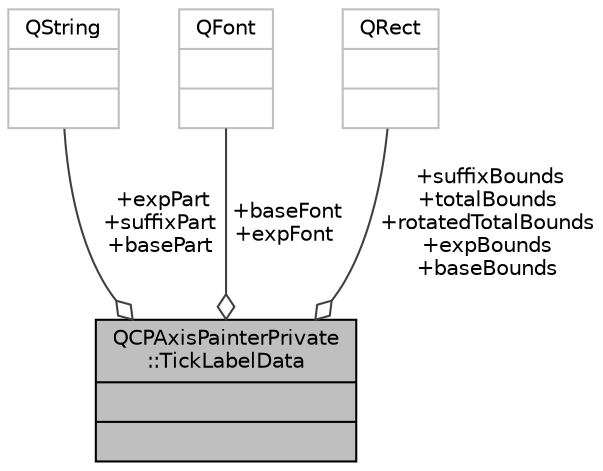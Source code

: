 digraph "QCPAxisPainterPrivate::TickLabelData"
{
 // LATEX_PDF_SIZE
  edge [fontname="Helvetica",fontsize="10",labelfontname="Helvetica",labelfontsize="10"];
  node [fontname="Helvetica",fontsize="10",shape=record];
  Node1 [label="{QCPAxisPainterPrivate\l::TickLabelData\n||}",height=0.2,width=0.4,color="black", fillcolor="grey75", style="filled", fontcolor="black",tooltip=" "];
  Node2 -> Node1 [color="grey25",fontsize="10",style="solid",label=" +expPart\n+suffixPart\n+basePart" ,arrowhead="odiamond",fontname="Helvetica"];
  Node2 [label="{QString\n||}",height=0.2,width=0.4,color="grey75", fillcolor="white", style="filled",tooltip=" "];
  Node3 -> Node1 [color="grey25",fontsize="10",style="solid",label=" +baseFont\n+expFont" ,arrowhead="odiamond",fontname="Helvetica"];
  Node3 [label="{QFont\n||}",height=0.2,width=0.4,color="grey75", fillcolor="white", style="filled",tooltip=" "];
  Node4 -> Node1 [color="grey25",fontsize="10",style="solid",label=" +suffixBounds\n+totalBounds\n+rotatedTotalBounds\n+expBounds\n+baseBounds" ,arrowhead="odiamond",fontname="Helvetica"];
  Node4 [label="{QRect\n||}",height=0.2,width=0.4,color="grey75", fillcolor="white", style="filled",tooltip=" "];
}

